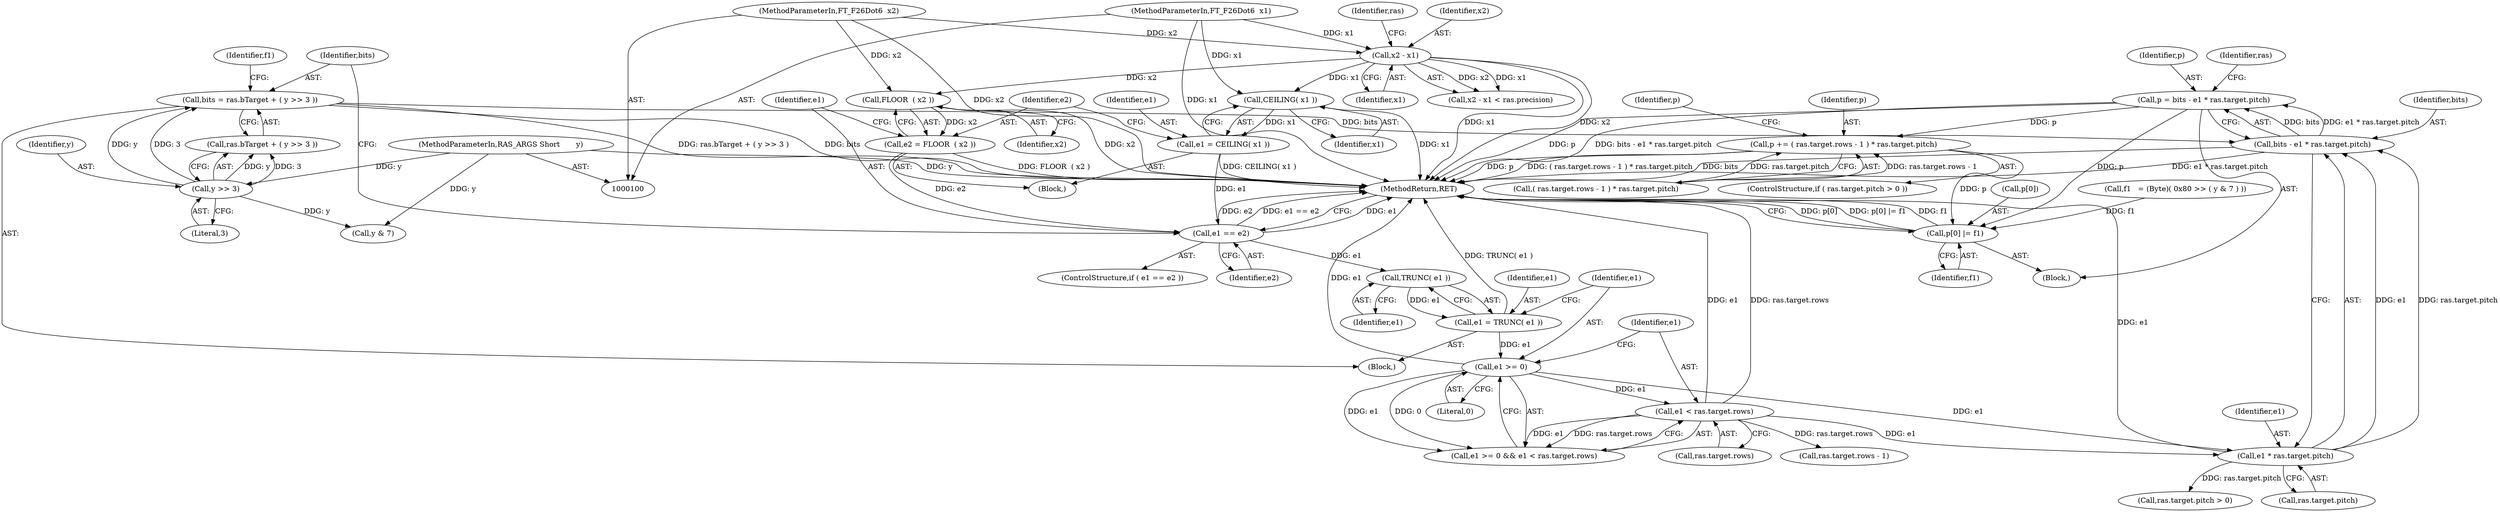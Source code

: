 digraph "1_savannah_b3500af717010137046ec4076d1e1c0641e33727_5@integer" {
"1000173" [label="(Call,p = bits - e1 * ras.target.pitch)"];
"1000175" [label="(Call,bits - e1 * ras.target.pitch)"];
"1000137" [label="(Call,bits = ras.bTarget + ( y >> 3 ))"];
"1000143" [label="(Call,y >> 3)"];
"1000101" [label="(MethodParameterIn,RAS_ARGS Short       y)"];
"1000177" [label="(Call,e1 * ras.target.pitch)"];
"1000161" [label="(Call,e1 >= 0)"];
"1000155" [label="(Call,e1 = TRUNC( e1 ))"];
"1000157" [label="(Call,TRUNC( e1 ))"];
"1000131" [label="(Call,e1 == e2)"];
"1000122" [label="(Call,e1 = CEILING( x1 ))"];
"1000124" [label="(Call,CEILING( x1 ))"];
"1000113" [label="(Call,x2 - x1)"];
"1000103" [label="(MethodParameterIn,FT_F26Dot6  x2)"];
"1000102" [label="(MethodParameterIn,FT_F26Dot6  x1)"];
"1000126" [label="(Call,e2 = FLOOR  ( x2 ))"];
"1000128" [label="(Call,FLOOR  ( x2 ))"];
"1000164" [label="(Call,e1 < ras.target.rows)"];
"1000192" [label="(Call,p += ( ras.target.rows - 1 ) * ras.target.pitch)"];
"1000207" [label="(Call,p[0] |= f1)"];
"1000175" [label="(Call,bits - e1 * ras.target.pitch)"];
"1000157" [label="(Call,TRUNC( e1 ))"];
"1000195" [label="(Call,ras.target.rows - 1)"];
"1000101" [label="(MethodParameterIn,RAS_ARGS Short       y)"];
"1000162" [label="(Identifier,e1)"];
"1000117" [label="(Identifier,ras)"];
"1000138" [label="(Identifier,bits)"];
"1000119" [label="(Block,)"];
"1000156" [label="(Identifier,e1)"];
"1000103" [label="(MethodParameterIn,FT_F26Dot6  x2)"];
"1000115" [label="(Identifier,x1)"];
"1000123" [label="(Identifier,e1)"];
"1000163" [label="(Literal,0)"];
"1000173" [label="(Call,p = bits - e1 * ras.target.pitch)"];
"1000155" [label="(Call,e1 = TRUNC( e1 ))"];
"1000161" [label="(Call,e1 >= 0)"];
"1000129" [label="(Identifier,x2)"];
"1000176" [label="(Identifier,bits)"];
"1000177" [label="(Call,e1 * ras.target.pitch)"];
"1000113" [label="(Call,x2 - x1)"];
"1000192" [label="(Call,p += ( ras.target.rows - 1 ) * ras.target.pitch)"];
"1000164" [label="(Call,e1 < ras.target.rows)"];
"1000147" [label="(Identifier,f1)"];
"1000160" [label="(Call,e1 >= 0 && e1 < ras.target.rows)"];
"1000174" [label="(Identifier,p)"];
"1000209" [label="(Identifier,p)"];
"1000185" [label="(Call,ras.target.pitch > 0)"];
"1000165" [label="(Identifier,e1)"];
"1000131" [label="(Call,e1 == e2)"];
"1000112" [label="(Call,x2 - x1 < ras.precision)"];
"1000133" [label="(Identifier,e2)"];
"1000134" [label="(Block,)"];
"1000211" [label="(Identifier,f1)"];
"1000145" [label="(Literal,3)"];
"1000184" [label="(ControlStructure,if ( ras.target.pitch > 0 ))"];
"1000122" [label="(Call,e1 = CEILING( x1 ))"];
"1000193" [label="(Identifier,p)"];
"1000128" [label="(Call,FLOOR  ( x2 ))"];
"1000152" [label="(Call,y & 7)"];
"1000207" [label="(Call,p[0] |= f1)"];
"1000126" [label="(Call,e2 = FLOOR  ( x2 ))"];
"1000102" [label="(MethodParameterIn,FT_F26Dot6  x1)"];
"1000178" [label="(Identifier,e1)"];
"1000132" [label="(Identifier,e1)"];
"1000158" [label="(Identifier,e1)"];
"1000125" [label="(Identifier,x1)"];
"1000139" [label="(Call,ras.bTarget + ( y >> 3 ))"];
"1000212" [label="(MethodReturn,RET)"];
"1000137" [label="(Call,bits = ras.bTarget + ( y >> 3 ))"];
"1000127" [label="(Identifier,e2)"];
"1000114" [label="(Identifier,x2)"];
"1000171" [label="(Block,)"];
"1000146" [label="(Call,f1   = (Byte)( 0x80 >> ( y & 7 ) ))"];
"1000188" [label="(Identifier,ras)"];
"1000130" [label="(ControlStructure,if ( e1 == e2 ))"];
"1000166" [label="(Call,ras.target.rows)"];
"1000143" [label="(Call,y >> 3)"];
"1000208" [label="(Call,p[0])"];
"1000194" [label="(Call,( ras.target.rows - 1 ) * ras.target.pitch)"];
"1000179" [label="(Call,ras.target.pitch)"];
"1000124" [label="(Call,CEILING( x1 ))"];
"1000144" [label="(Identifier,y)"];
"1000173" -> "1000171"  [label="AST: "];
"1000173" -> "1000175"  [label="CFG: "];
"1000174" -> "1000173"  [label="AST: "];
"1000175" -> "1000173"  [label="AST: "];
"1000188" -> "1000173"  [label="CFG: "];
"1000173" -> "1000212"  [label="DDG: p"];
"1000173" -> "1000212"  [label="DDG: bits - e1 * ras.target.pitch"];
"1000175" -> "1000173"  [label="DDG: bits"];
"1000175" -> "1000173"  [label="DDG: e1 * ras.target.pitch"];
"1000173" -> "1000192"  [label="DDG: p"];
"1000173" -> "1000207"  [label="DDG: p"];
"1000175" -> "1000177"  [label="CFG: "];
"1000176" -> "1000175"  [label="AST: "];
"1000177" -> "1000175"  [label="AST: "];
"1000175" -> "1000212"  [label="DDG: bits"];
"1000175" -> "1000212"  [label="DDG: e1 * ras.target.pitch"];
"1000137" -> "1000175"  [label="DDG: bits"];
"1000177" -> "1000175"  [label="DDG: e1"];
"1000177" -> "1000175"  [label="DDG: ras.target.pitch"];
"1000137" -> "1000134"  [label="AST: "];
"1000137" -> "1000139"  [label="CFG: "];
"1000138" -> "1000137"  [label="AST: "];
"1000139" -> "1000137"  [label="AST: "];
"1000147" -> "1000137"  [label="CFG: "];
"1000137" -> "1000212"  [label="DDG: ras.bTarget + ( y >> 3 )"];
"1000137" -> "1000212"  [label="DDG: bits"];
"1000143" -> "1000137"  [label="DDG: y"];
"1000143" -> "1000137"  [label="DDG: 3"];
"1000143" -> "1000139"  [label="AST: "];
"1000143" -> "1000145"  [label="CFG: "];
"1000144" -> "1000143"  [label="AST: "];
"1000145" -> "1000143"  [label="AST: "];
"1000139" -> "1000143"  [label="CFG: "];
"1000143" -> "1000139"  [label="DDG: y"];
"1000143" -> "1000139"  [label="DDG: 3"];
"1000101" -> "1000143"  [label="DDG: y"];
"1000143" -> "1000152"  [label="DDG: y"];
"1000101" -> "1000100"  [label="AST: "];
"1000101" -> "1000212"  [label="DDG: y"];
"1000101" -> "1000152"  [label="DDG: y"];
"1000177" -> "1000179"  [label="CFG: "];
"1000178" -> "1000177"  [label="AST: "];
"1000179" -> "1000177"  [label="AST: "];
"1000177" -> "1000212"  [label="DDG: e1"];
"1000161" -> "1000177"  [label="DDG: e1"];
"1000164" -> "1000177"  [label="DDG: e1"];
"1000177" -> "1000185"  [label="DDG: ras.target.pitch"];
"1000161" -> "1000160"  [label="AST: "];
"1000161" -> "1000163"  [label="CFG: "];
"1000162" -> "1000161"  [label="AST: "];
"1000163" -> "1000161"  [label="AST: "];
"1000165" -> "1000161"  [label="CFG: "];
"1000160" -> "1000161"  [label="CFG: "];
"1000161" -> "1000212"  [label="DDG: e1"];
"1000161" -> "1000160"  [label="DDG: e1"];
"1000161" -> "1000160"  [label="DDG: 0"];
"1000155" -> "1000161"  [label="DDG: e1"];
"1000161" -> "1000164"  [label="DDG: e1"];
"1000155" -> "1000134"  [label="AST: "];
"1000155" -> "1000157"  [label="CFG: "];
"1000156" -> "1000155"  [label="AST: "];
"1000157" -> "1000155"  [label="AST: "];
"1000162" -> "1000155"  [label="CFG: "];
"1000155" -> "1000212"  [label="DDG: TRUNC( e1 )"];
"1000157" -> "1000155"  [label="DDG: e1"];
"1000157" -> "1000158"  [label="CFG: "];
"1000158" -> "1000157"  [label="AST: "];
"1000131" -> "1000157"  [label="DDG: e1"];
"1000131" -> "1000130"  [label="AST: "];
"1000131" -> "1000133"  [label="CFG: "];
"1000132" -> "1000131"  [label="AST: "];
"1000133" -> "1000131"  [label="AST: "];
"1000138" -> "1000131"  [label="CFG: "];
"1000212" -> "1000131"  [label="CFG: "];
"1000131" -> "1000212"  [label="DDG: e1"];
"1000131" -> "1000212"  [label="DDG: e2"];
"1000131" -> "1000212"  [label="DDG: e1 == e2"];
"1000122" -> "1000131"  [label="DDG: e1"];
"1000126" -> "1000131"  [label="DDG: e2"];
"1000122" -> "1000119"  [label="AST: "];
"1000122" -> "1000124"  [label="CFG: "];
"1000123" -> "1000122"  [label="AST: "];
"1000124" -> "1000122"  [label="AST: "];
"1000127" -> "1000122"  [label="CFG: "];
"1000122" -> "1000212"  [label="DDG: CEILING( x1 )"];
"1000124" -> "1000122"  [label="DDG: x1"];
"1000124" -> "1000125"  [label="CFG: "];
"1000125" -> "1000124"  [label="AST: "];
"1000124" -> "1000212"  [label="DDG: x1"];
"1000113" -> "1000124"  [label="DDG: x1"];
"1000102" -> "1000124"  [label="DDG: x1"];
"1000113" -> "1000112"  [label="AST: "];
"1000113" -> "1000115"  [label="CFG: "];
"1000114" -> "1000113"  [label="AST: "];
"1000115" -> "1000113"  [label="AST: "];
"1000117" -> "1000113"  [label="CFG: "];
"1000113" -> "1000212"  [label="DDG: x1"];
"1000113" -> "1000212"  [label="DDG: x2"];
"1000113" -> "1000112"  [label="DDG: x2"];
"1000113" -> "1000112"  [label="DDG: x1"];
"1000103" -> "1000113"  [label="DDG: x2"];
"1000102" -> "1000113"  [label="DDG: x1"];
"1000113" -> "1000128"  [label="DDG: x2"];
"1000103" -> "1000100"  [label="AST: "];
"1000103" -> "1000212"  [label="DDG: x2"];
"1000103" -> "1000128"  [label="DDG: x2"];
"1000102" -> "1000100"  [label="AST: "];
"1000102" -> "1000212"  [label="DDG: x1"];
"1000126" -> "1000119"  [label="AST: "];
"1000126" -> "1000128"  [label="CFG: "];
"1000127" -> "1000126"  [label="AST: "];
"1000128" -> "1000126"  [label="AST: "];
"1000132" -> "1000126"  [label="CFG: "];
"1000126" -> "1000212"  [label="DDG: FLOOR  ( x2 )"];
"1000128" -> "1000126"  [label="DDG: x2"];
"1000128" -> "1000129"  [label="CFG: "];
"1000129" -> "1000128"  [label="AST: "];
"1000128" -> "1000212"  [label="DDG: x2"];
"1000164" -> "1000160"  [label="AST: "];
"1000164" -> "1000166"  [label="CFG: "];
"1000165" -> "1000164"  [label="AST: "];
"1000166" -> "1000164"  [label="AST: "];
"1000160" -> "1000164"  [label="CFG: "];
"1000164" -> "1000212"  [label="DDG: ras.target.rows"];
"1000164" -> "1000212"  [label="DDG: e1"];
"1000164" -> "1000160"  [label="DDG: e1"];
"1000164" -> "1000160"  [label="DDG: ras.target.rows"];
"1000164" -> "1000195"  [label="DDG: ras.target.rows"];
"1000192" -> "1000184"  [label="AST: "];
"1000192" -> "1000194"  [label="CFG: "];
"1000193" -> "1000192"  [label="AST: "];
"1000194" -> "1000192"  [label="AST: "];
"1000209" -> "1000192"  [label="CFG: "];
"1000192" -> "1000212"  [label="DDG: ( ras.target.rows - 1 ) * ras.target.pitch"];
"1000192" -> "1000212"  [label="DDG: p"];
"1000194" -> "1000192"  [label="DDG: ras.target.rows - 1"];
"1000194" -> "1000192"  [label="DDG: ras.target.pitch"];
"1000192" -> "1000207"  [label="DDG: p"];
"1000207" -> "1000171"  [label="AST: "];
"1000207" -> "1000211"  [label="CFG: "];
"1000208" -> "1000207"  [label="AST: "];
"1000211" -> "1000207"  [label="AST: "];
"1000212" -> "1000207"  [label="CFG: "];
"1000207" -> "1000212"  [label="DDG: p[0]"];
"1000207" -> "1000212"  [label="DDG: p[0] |= f1"];
"1000207" -> "1000212"  [label="DDG: f1"];
"1000146" -> "1000207"  [label="DDG: f1"];
}

